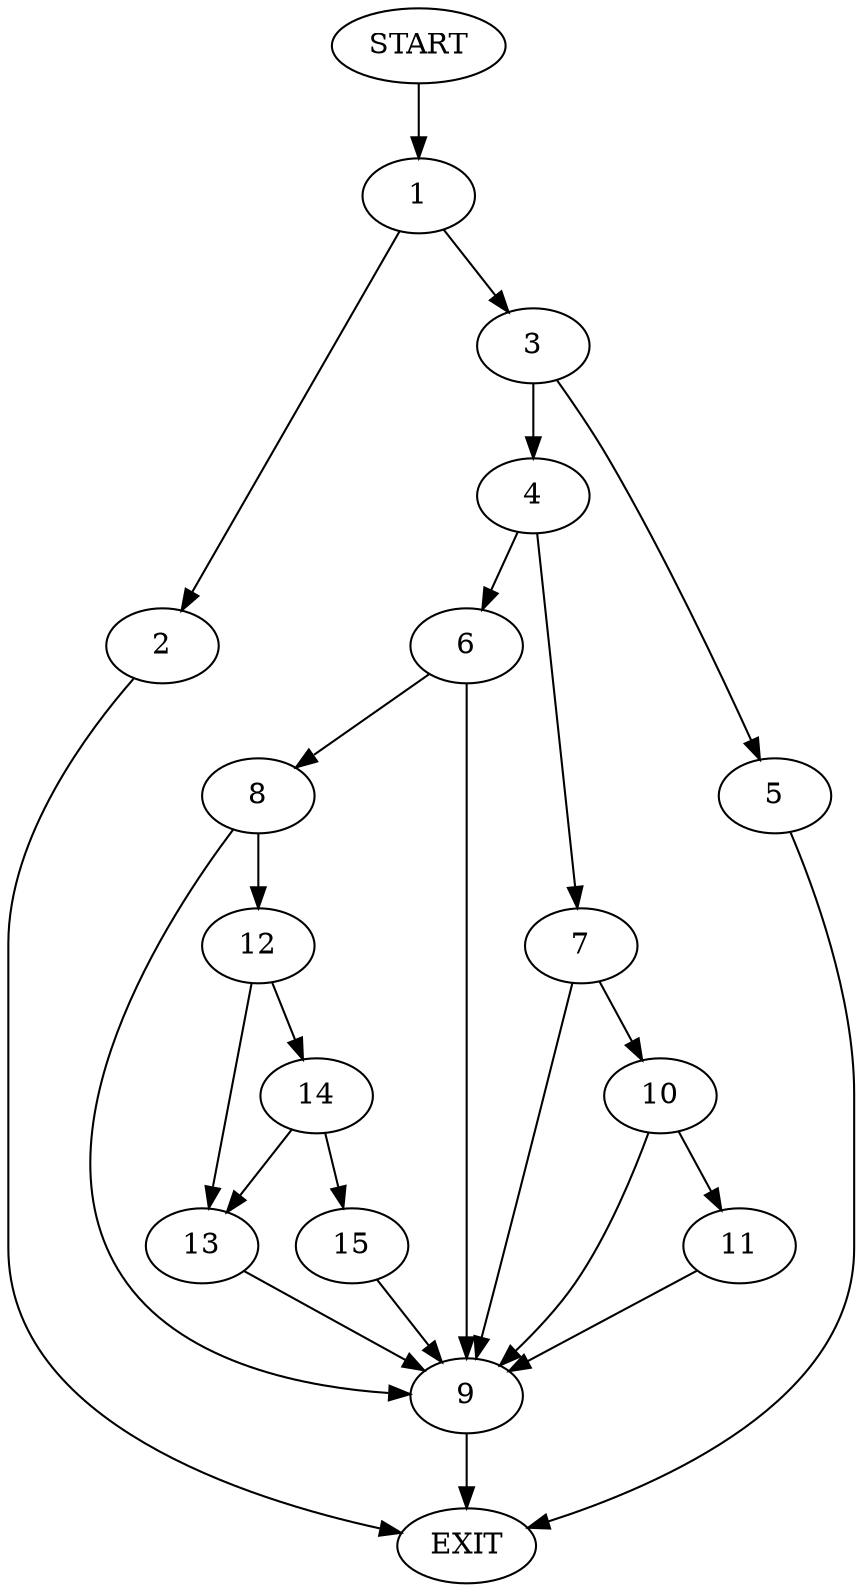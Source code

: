 digraph {
0 [label="START"]
16 [label="EXIT"]
0 -> 1
1 -> 2
1 -> 3
2 -> 16
3 -> 4
3 -> 5
5 -> 16
4 -> 6
4 -> 7
6 -> 8
6 -> 9
7 -> 9
7 -> 10
9 -> 16
10 -> 11
10 -> 9
11 -> 9
8 -> 9
8 -> 12
12 -> 13
12 -> 14
13 -> 9
14 -> 15
14 -> 13
15 -> 9
}
